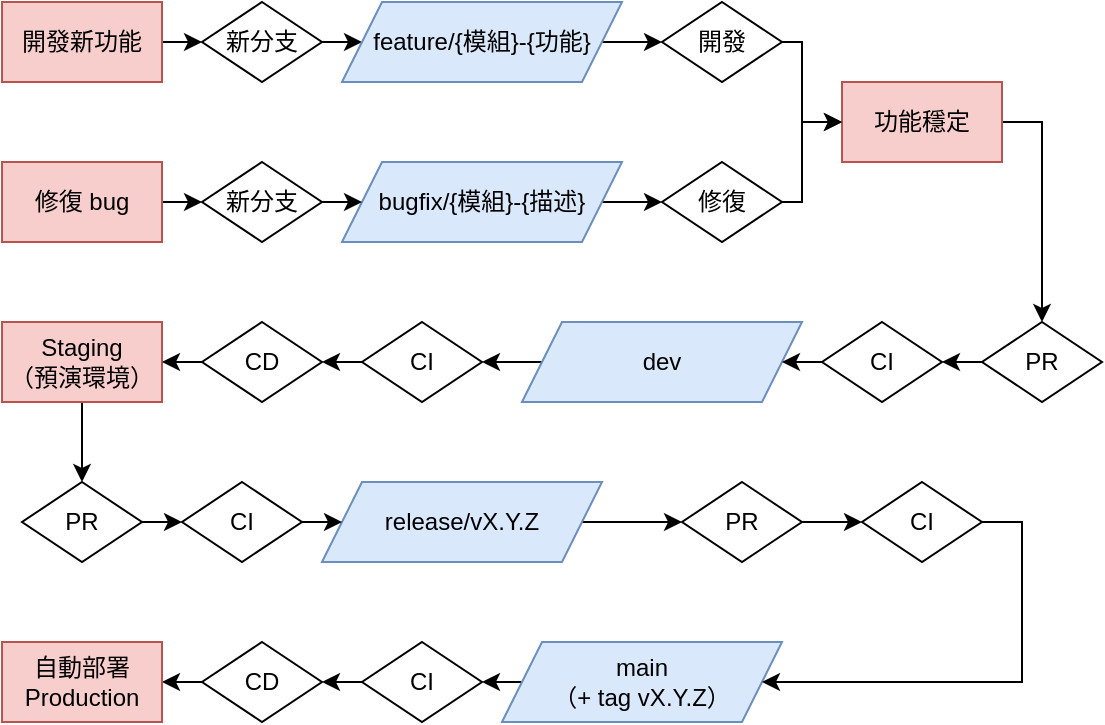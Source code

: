 <mxfile version="24.7.5">
  <diagram name="第 1 页" id="eUTnPjuZtsXdZUpJ_8rI">
    <mxGraphModel dx="502" dy="399" grid="1" gridSize="10" guides="1" tooltips="1" connect="1" arrows="1" fold="1" page="1" pageScale="1" pageWidth="827" pageHeight="1169" math="0" shadow="0">
      <root>
        <mxCell id="0" />
        <mxCell id="1" parent="0" />
        <mxCell id="uEN0KCoKJImzQFJew8uD-44" style="edgeStyle=orthogonalEdgeStyle;rounded=0;orthogonalLoop=1;jettySize=auto;html=1;exitX=1;exitY=0.5;exitDx=0;exitDy=0;entryX=0;entryY=0.5;entryDx=0;entryDy=0;" parent="1" source="uEN0KCoKJImzQFJew8uD-24" target="uEN0KCoKJImzQFJew8uD-26" edge="1">
          <mxGeometry relative="1" as="geometry" />
        </mxCell>
        <mxCell id="uEN0KCoKJImzQFJew8uD-24" value="開發新功能" style="rounded=0;whiteSpace=wrap;html=1;fillColor=#f8cecc;strokeColor=#b85450;" parent="1" vertex="1">
          <mxGeometry x="110" y="440" width="80" height="40" as="geometry" />
        </mxCell>
        <mxCell id="uEN0KCoKJImzQFJew8uD-47" style="edgeStyle=orthogonalEdgeStyle;rounded=0;orthogonalLoop=1;jettySize=auto;html=1;exitX=1;exitY=0.5;exitDx=0;exitDy=0;entryX=0;entryY=0.5;entryDx=0;entryDy=0;" parent="1" source="uEN0KCoKJImzQFJew8uD-25" target="uEN0KCoKJImzQFJew8uD-46" edge="1">
          <mxGeometry relative="1" as="geometry" />
        </mxCell>
        <mxCell id="uEN0KCoKJImzQFJew8uD-25" value="修復 bug" style="rounded=0;whiteSpace=wrap;html=1;fillColor=#f8cecc;strokeColor=#b85450;" parent="1" vertex="1">
          <mxGeometry x="110" y="520" width="80" height="40" as="geometry" />
        </mxCell>
        <mxCell id="uEN0KCoKJImzQFJew8uD-45" style="edgeStyle=orthogonalEdgeStyle;rounded=0;orthogonalLoop=1;jettySize=auto;html=1;exitX=1;exitY=0.5;exitDx=0;exitDy=0;entryX=0;entryY=0.5;entryDx=0;entryDy=0;" parent="1" source="uEN0KCoKJImzQFJew8uD-26" target="uEN0KCoKJImzQFJew8uD-31" edge="1">
          <mxGeometry relative="1" as="geometry" />
        </mxCell>
        <mxCell id="uEN0KCoKJImzQFJew8uD-26" value="新分支" style="rhombus;whiteSpace=wrap;html=1;" parent="1" vertex="1">
          <mxGeometry x="210" y="440" width="60" height="40" as="geometry" />
        </mxCell>
        <mxCell id="uEN0KCoKJImzQFJew8uD-69" style="edgeStyle=orthogonalEdgeStyle;rounded=0;orthogonalLoop=1;jettySize=auto;html=1;exitX=1;exitY=0.5;exitDx=0;exitDy=0;entryX=0;entryY=0.5;entryDx=0;entryDy=0;" parent="1" source="uEN0KCoKJImzQFJew8uD-31" target="uEN0KCoKJImzQFJew8uD-68" edge="1">
          <mxGeometry relative="1" as="geometry" />
        </mxCell>
        <mxCell id="uEN0KCoKJImzQFJew8uD-31" value="feature/{模組}-{功能}" style="shape=parallelogram;perimeter=parallelogramPerimeter;whiteSpace=wrap;html=1;fixedSize=1;fillColor=#dae8fc;strokeColor=#6c8ebf;" parent="1" vertex="1">
          <mxGeometry x="280" y="440" width="140" height="40" as="geometry" />
        </mxCell>
        <mxCell id="klztxDfXL3SWlEv4E9YF-6" style="edgeStyle=orthogonalEdgeStyle;rounded=0;orthogonalLoop=1;jettySize=auto;html=1;exitX=0;exitY=0.5;exitDx=0;exitDy=0;entryX=1;entryY=0.5;entryDx=0;entryDy=0;" edge="1" parent="1" source="uEN0KCoKJImzQFJew8uD-36" target="klztxDfXL3SWlEv4E9YF-2">
          <mxGeometry relative="1" as="geometry" />
        </mxCell>
        <mxCell id="uEN0KCoKJImzQFJew8uD-36" value="dev" style="shape=parallelogram;perimeter=parallelogramPerimeter;whiteSpace=wrap;html=1;fixedSize=1;fillColor=#dae8fc;strokeColor=#6c8ebf;" parent="1" vertex="1">
          <mxGeometry x="370" y="600" width="140" height="40" as="geometry" />
        </mxCell>
        <mxCell id="uEN0KCoKJImzQFJew8uD-71" style="edgeStyle=orthogonalEdgeStyle;rounded=0;orthogonalLoop=1;jettySize=auto;html=1;exitX=1;exitY=0.5;exitDx=0;exitDy=0;entryX=0;entryY=0.5;entryDx=0;entryDy=0;" parent="1" source="uEN0KCoKJImzQFJew8uD-41" target="uEN0KCoKJImzQFJew8uD-70" edge="1">
          <mxGeometry relative="1" as="geometry" />
        </mxCell>
        <mxCell id="uEN0KCoKJImzQFJew8uD-41" value="bugfix/{模組}-{描述}" style="shape=parallelogram;perimeter=parallelogramPerimeter;whiteSpace=wrap;html=1;fixedSize=1;fillColor=#dae8fc;strokeColor=#6c8ebf;" parent="1" vertex="1">
          <mxGeometry x="280" y="520" width="140" height="40" as="geometry" />
        </mxCell>
        <mxCell id="uEN0KCoKJImzQFJew8uD-48" style="edgeStyle=orthogonalEdgeStyle;rounded=0;orthogonalLoop=1;jettySize=auto;html=1;exitX=1;exitY=0.5;exitDx=0;exitDy=0;entryX=0;entryY=0.5;entryDx=0;entryDy=0;" parent="1" source="uEN0KCoKJImzQFJew8uD-46" target="uEN0KCoKJImzQFJew8uD-41" edge="1">
          <mxGeometry relative="1" as="geometry" />
        </mxCell>
        <mxCell id="uEN0KCoKJImzQFJew8uD-46" value="新分支" style="rhombus;whiteSpace=wrap;html=1;" parent="1" vertex="1">
          <mxGeometry x="210" y="520" width="60" height="40" as="geometry" />
        </mxCell>
        <mxCell id="klztxDfXL3SWlEv4E9YF-48" style="edgeStyle=orthogonalEdgeStyle;rounded=0;orthogonalLoop=1;jettySize=auto;html=1;exitX=1;exitY=0.5;exitDx=0;exitDy=0;entryX=0.5;entryY=0;entryDx=0;entryDy=0;" edge="1" parent="1" source="uEN0KCoKJImzQFJew8uD-55" target="uEN0KCoKJImzQFJew8uD-58">
          <mxGeometry relative="1" as="geometry" />
        </mxCell>
        <mxCell id="uEN0KCoKJImzQFJew8uD-55" value="功能穩定" style="rounded=0;whiteSpace=wrap;html=1;fillColor=#f8cecc;strokeColor=#b85450;" parent="1" vertex="1">
          <mxGeometry x="530" y="480" width="80" height="40" as="geometry" />
        </mxCell>
        <mxCell id="klztxDfXL3SWlEv4E9YF-47" style="edgeStyle=orthogonalEdgeStyle;rounded=0;orthogonalLoop=1;jettySize=auto;html=1;exitX=0;exitY=0.5;exitDx=0;exitDy=0;entryX=1;entryY=0.5;entryDx=0;entryDy=0;" edge="1" parent="1" source="uEN0KCoKJImzQFJew8uD-58" target="klztxDfXL3SWlEv4E9YF-27">
          <mxGeometry relative="1" as="geometry" />
        </mxCell>
        <mxCell id="uEN0KCoKJImzQFJew8uD-58" value="PR" style="rhombus;whiteSpace=wrap;html=1;" parent="1" vertex="1">
          <mxGeometry x="600" y="600" width="60" height="40" as="geometry" />
        </mxCell>
        <mxCell id="klztxDfXL3SWlEv4E9YF-21" style="edgeStyle=orthogonalEdgeStyle;rounded=0;orthogonalLoop=1;jettySize=auto;html=1;exitX=1;exitY=0.5;exitDx=0;exitDy=0;entryX=0;entryY=0.5;entryDx=0;entryDy=0;" edge="1" parent="1" source="uEN0KCoKJImzQFJew8uD-60" target="uEN0KCoKJImzQFJew8uD-91">
          <mxGeometry relative="1" as="geometry" />
        </mxCell>
        <mxCell id="uEN0KCoKJImzQFJew8uD-60" value="release/vX.Y.Z" style="shape=parallelogram;perimeter=parallelogramPerimeter;whiteSpace=wrap;html=1;fixedSize=1;fillColor=#dae8fc;strokeColor=#6c8ebf;" parent="1" vertex="1">
          <mxGeometry x="270" y="680" width="140" height="40" as="geometry" />
        </mxCell>
        <mxCell id="klztxDfXL3SWlEv4E9YF-45" style="edgeStyle=orthogonalEdgeStyle;rounded=0;orthogonalLoop=1;jettySize=auto;html=1;exitX=0;exitY=0.5;exitDx=0;exitDy=0;entryX=1;entryY=0.5;entryDx=0;entryDy=0;" edge="1" parent="1" source="uEN0KCoKJImzQFJew8uD-64" target="uEN0KCoKJImzQFJew8uD-95">
          <mxGeometry relative="1" as="geometry" />
        </mxCell>
        <mxCell id="uEN0KCoKJImzQFJew8uD-64" value="main&lt;br&gt;（+ tag vX.Y.Z）" style="shape=parallelogram;perimeter=parallelogramPerimeter;whiteSpace=wrap;html=1;fixedSize=1;fillColor=#dae8fc;strokeColor=#6c8ebf;" parent="1" vertex="1">
          <mxGeometry x="360" y="760" width="140" height="40" as="geometry" />
        </mxCell>
        <mxCell id="uEN0KCoKJImzQFJew8uD-83" style="edgeStyle=orthogonalEdgeStyle;rounded=0;orthogonalLoop=1;jettySize=auto;html=1;exitX=1;exitY=0.5;exitDx=0;exitDy=0;entryX=0;entryY=0.5;entryDx=0;entryDy=0;" parent="1" source="uEN0KCoKJImzQFJew8uD-68" target="uEN0KCoKJImzQFJew8uD-55" edge="1">
          <mxGeometry relative="1" as="geometry">
            <mxPoint x="550" y="480" as="targetPoint" />
            <Array as="points">
              <mxPoint x="510" y="460" />
              <mxPoint x="510" y="500" />
            </Array>
          </mxGeometry>
        </mxCell>
        <mxCell id="uEN0KCoKJImzQFJew8uD-68" value="開發" style="rhombus;whiteSpace=wrap;html=1;" parent="1" vertex="1">
          <mxGeometry x="440" y="440" width="60" height="40" as="geometry" />
        </mxCell>
        <mxCell id="uEN0KCoKJImzQFJew8uD-84" style="edgeStyle=orthogonalEdgeStyle;rounded=0;orthogonalLoop=1;jettySize=auto;html=1;exitX=1;exitY=0.5;exitDx=0;exitDy=0;entryX=0;entryY=0.5;entryDx=0;entryDy=0;" parent="1" source="uEN0KCoKJImzQFJew8uD-70" target="uEN0KCoKJImzQFJew8uD-55" edge="1">
          <mxGeometry relative="1" as="geometry">
            <mxPoint x="550" y="520" as="targetPoint" />
            <Array as="points">
              <mxPoint x="510" y="540" />
              <mxPoint x="510" y="500" />
            </Array>
          </mxGeometry>
        </mxCell>
        <mxCell id="uEN0KCoKJImzQFJew8uD-70" value="修復" style="rhombus;whiteSpace=wrap;html=1;" parent="1" vertex="1">
          <mxGeometry x="440" y="520" width="60" height="40" as="geometry" />
        </mxCell>
        <mxCell id="klztxDfXL3SWlEv4E9YF-43" style="edgeStyle=orthogonalEdgeStyle;rounded=0;orthogonalLoop=1;jettySize=auto;html=1;exitX=1;exitY=0.5;exitDx=0;exitDy=0;entryX=0;entryY=0.5;entryDx=0;entryDy=0;" edge="1" parent="1" source="uEN0KCoKJImzQFJew8uD-86" target="klztxDfXL3SWlEv4E9YF-30">
          <mxGeometry relative="1" as="geometry" />
        </mxCell>
        <mxCell id="uEN0KCoKJImzQFJew8uD-86" value="PR" style="rhombus;whiteSpace=wrap;html=1;" parent="1" vertex="1">
          <mxGeometry x="120" y="680" width="60" height="40" as="geometry" />
        </mxCell>
        <mxCell id="klztxDfXL3SWlEv4E9YF-34" style="edgeStyle=orthogonalEdgeStyle;rounded=0;orthogonalLoop=1;jettySize=auto;html=1;exitX=1;exitY=0.5;exitDx=0;exitDy=0;entryX=0;entryY=0.5;entryDx=0;entryDy=0;" edge="1" parent="1" source="uEN0KCoKJImzQFJew8uD-91" target="klztxDfXL3SWlEv4E9YF-33">
          <mxGeometry relative="1" as="geometry" />
        </mxCell>
        <mxCell id="uEN0KCoKJImzQFJew8uD-91" value="PR" style="rhombus;whiteSpace=wrap;html=1;" parent="1" vertex="1">
          <mxGeometry x="450" y="680" width="60" height="40" as="geometry" />
        </mxCell>
        <mxCell id="klztxDfXL3SWlEv4E9YF-37" style="edgeStyle=orthogonalEdgeStyle;rounded=0;orthogonalLoop=1;jettySize=auto;html=1;exitX=0;exitY=0.5;exitDx=0;exitDy=0;entryX=1;entryY=0.5;entryDx=0;entryDy=0;" edge="1" parent="1" source="uEN0KCoKJImzQFJew8uD-95" target="uEN0KCoKJImzQFJew8uD-97">
          <mxGeometry relative="1" as="geometry" />
        </mxCell>
        <mxCell id="uEN0KCoKJImzQFJew8uD-95" value="CI" style="rhombus;whiteSpace=wrap;html=1;" parent="1" vertex="1">
          <mxGeometry x="290" y="760" width="60" height="40" as="geometry" />
        </mxCell>
        <mxCell id="klztxDfXL3SWlEv4E9YF-38" style="edgeStyle=orthogonalEdgeStyle;rounded=0;orthogonalLoop=1;jettySize=auto;html=1;exitX=0;exitY=0.5;exitDx=0;exitDy=0;entryX=1;entryY=0.5;entryDx=0;entryDy=0;" edge="1" parent="1" source="uEN0KCoKJImzQFJew8uD-97" target="uEN0KCoKJImzQFJew8uD-99">
          <mxGeometry relative="1" as="geometry" />
        </mxCell>
        <mxCell id="uEN0KCoKJImzQFJew8uD-97" value="CD" style="rhombus;whiteSpace=wrap;html=1;" parent="1" vertex="1">
          <mxGeometry x="210" y="760" width="60" height="40" as="geometry" />
        </mxCell>
        <mxCell id="uEN0KCoKJImzQFJew8uD-99" value="自動部署 Production" style="rounded=0;whiteSpace=wrap;html=1;fillColor=#f8cecc;strokeColor=#b85450;" parent="1" vertex="1">
          <mxGeometry x="110" y="760" width="80" height="40" as="geometry" />
        </mxCell>
        <mxCell id="klztxDfXL3SWlEv4E9YF-42" style="edgeStyle=orthogonalEdgeStyle;rounded=0;orthogonalLoop=1;jettySize=auto;html=1;exitX=0.5;exitY=1;exitDx=0;exitDy=0;entryX=0.5;entryY=0;entryDx=0;entryDy=0;" edge="1" parent="1" source="uEN0KCoKJImzQFJew8uD-102" target="uEN0KCoKJImzQFJew8uD-86">
          <mxGeometry relative="1" as="geometry" />
        </mxCell>
        <mxCell id="uEN0KCoKJImzQFJew8uD-102" value="Staging&lt;br&gt;（預演環境）" style="rounded=0;whiteSpace=wrap;html=1;fillColor=#f8cecc;strokeColor=#b85450;" parent="1" vertex="1">
          <mxGeometry x="110" y="600" width="80" height="40" as="geometry" />
        </mxCell>
        <mxCell id="klztxDfXL3SWlEv4E9YF-18" style="edgeStyle=orthogonalEdgeStyle;rounded=0;orthogonalLoop=1;jettySize=auto;html=1;exitX=0;exitY=0.5;exitDx=0;exitDy=0;entryX=1;entryY=0.5;entryDx=0;entryDy=0;" edge="1" parent="1" source="klztxDfXL3SWlEv4E9YF-2" target="klztxDfXL3SWlEv4E9YF-17">
          <mxGeometry relative="1" as="geometry" />
        </mxCell>
        <mxCell id="klztxDfXL3SWlEv4E9YF-2" value="CI" style="rhombus;whiteSpace=wrap;html=1;" vertex="1" parent="1">
          <mxGeometry x="290" y="600" width="60" height="40" as="geometry" />
        </mxCell>
        <mxCell id="klztxDfXL3SWlEv4E9YF-19" style="edgeStyle=orthogonalEdgeStyle;rounded=0;orthogonalLoop=1;jettySize=auto;html=1;exitX=0;exitY=0.5;exitDx=0;exitDy=0;entryX=1;entryY=0.5;entryDx=0;entryDy=0;" edge="1" parent="1" source="klztxDfXL3SWlEv4E9YF-17" target="uEN0KCoKJImzQFJew8uD-102">
          <mxGeometry relative="1" as="geometry" />
        </mxCell>
        <mxCell id="klztxDfXL3SWlEv4E9YF-17" value="CD" style="rhombus;whiteSpace=wrap;html=1;" vertex="1" parent="1">
          <mxGeometry x="210" y="600" width="60" height="40" as="geometry" />
        </mxCell>
        <mxCell id="klztxDfXL3SWlEv4E9YF-28" style="edgeStyle=orthogonalEdgeStyle;rounded=0;orthogonalLoop=1;jettySize=auto;html=1;exitX=0;exitY=0.5;exitDx=0;exitDy=0;entryX=1;entryY=0.5;entryDx=0;entryDy=0;" edge="1" parent="1" source="klztxDfXL3SWlEv4E9YF-27" target="uEN0KCoKJImzQFJew8uD-36">
          <mxGeometry relative="1" as="geometry" />
        </mxCell>
        <mxCell id="klztxDfXL3SWlEv4E9YF-27" value="CI" style="rhombus;whiteSpace=wrap;html=1;" vertex="1" parent="1">
          <mxGeometry x="520" y="600" width="60" height="40" as="geometry" />
        </mxCell>
        <mxCell id="klztxDfXL3SWlEv4E9YF-32" style="edgeStyle=orthogonalEdgeStyle;rounded=0;orthogonalLoop=1;jettySize=auto;html=1;exitX=1;exitY=0.5;exitDx=0;exitDy=0;entryX=0;entryY=0.5;entryDx=0;entryDy=0;" edge="1" parent="1" source="klztxDfXL3SWlEv4E9YF-30" target="uEN0KCoKJImzQFJew8uD-60">
          <mxGeometry relative="1" as="geometry" />
        </mxCell>
        <mxCell id="klztxDfXL3SWlEv4E9YF-30" value="CI" style="rhombus;whiteSpace=wrap;html=1;" vertex="1" parent="1">
          <mxGeometry x="200" y="680" width="60" height="40" as="geometry" />
        </mxCell>
        <mxCell id="klztxDfXL3SWlEv4E9YF-44" style="edgeStyle=orthogonalEdgeStyle;rounded=0;orthogonalLoop=1;jettySize=auto;html=1;exitX=1;exitY=0.5;exitDx=0;exitDy=0;entryX=1;entryY=0.5;entryDx=0;entryDy=0;" edge="1" parent="1" source="klztxDfXL3SWlEv4E9YF-33" target="uEN0KCoKJImzQFJew8uD-64">
          <mxGeometry relative="1" as="geometry">
            <Array as="points">
              <mxPoint x="620" y="700" />
              <mxPoint x="620" y="780" />
            </Array>
          </mxGeometry>
        </mxCell>
        <mxCell id="klztxDfXL3SWlEv4E9YF-33" value="CI" style="rhombus;whiteSpace=wrap;html=1;" vertex="1" parent="1">
          <mxGeometry x="540" y="680" width="60" height="40" as="geometry" />
        </mxCell>
      </root>
    </mxGraphModel>
  </diagram>
</mxfile>
